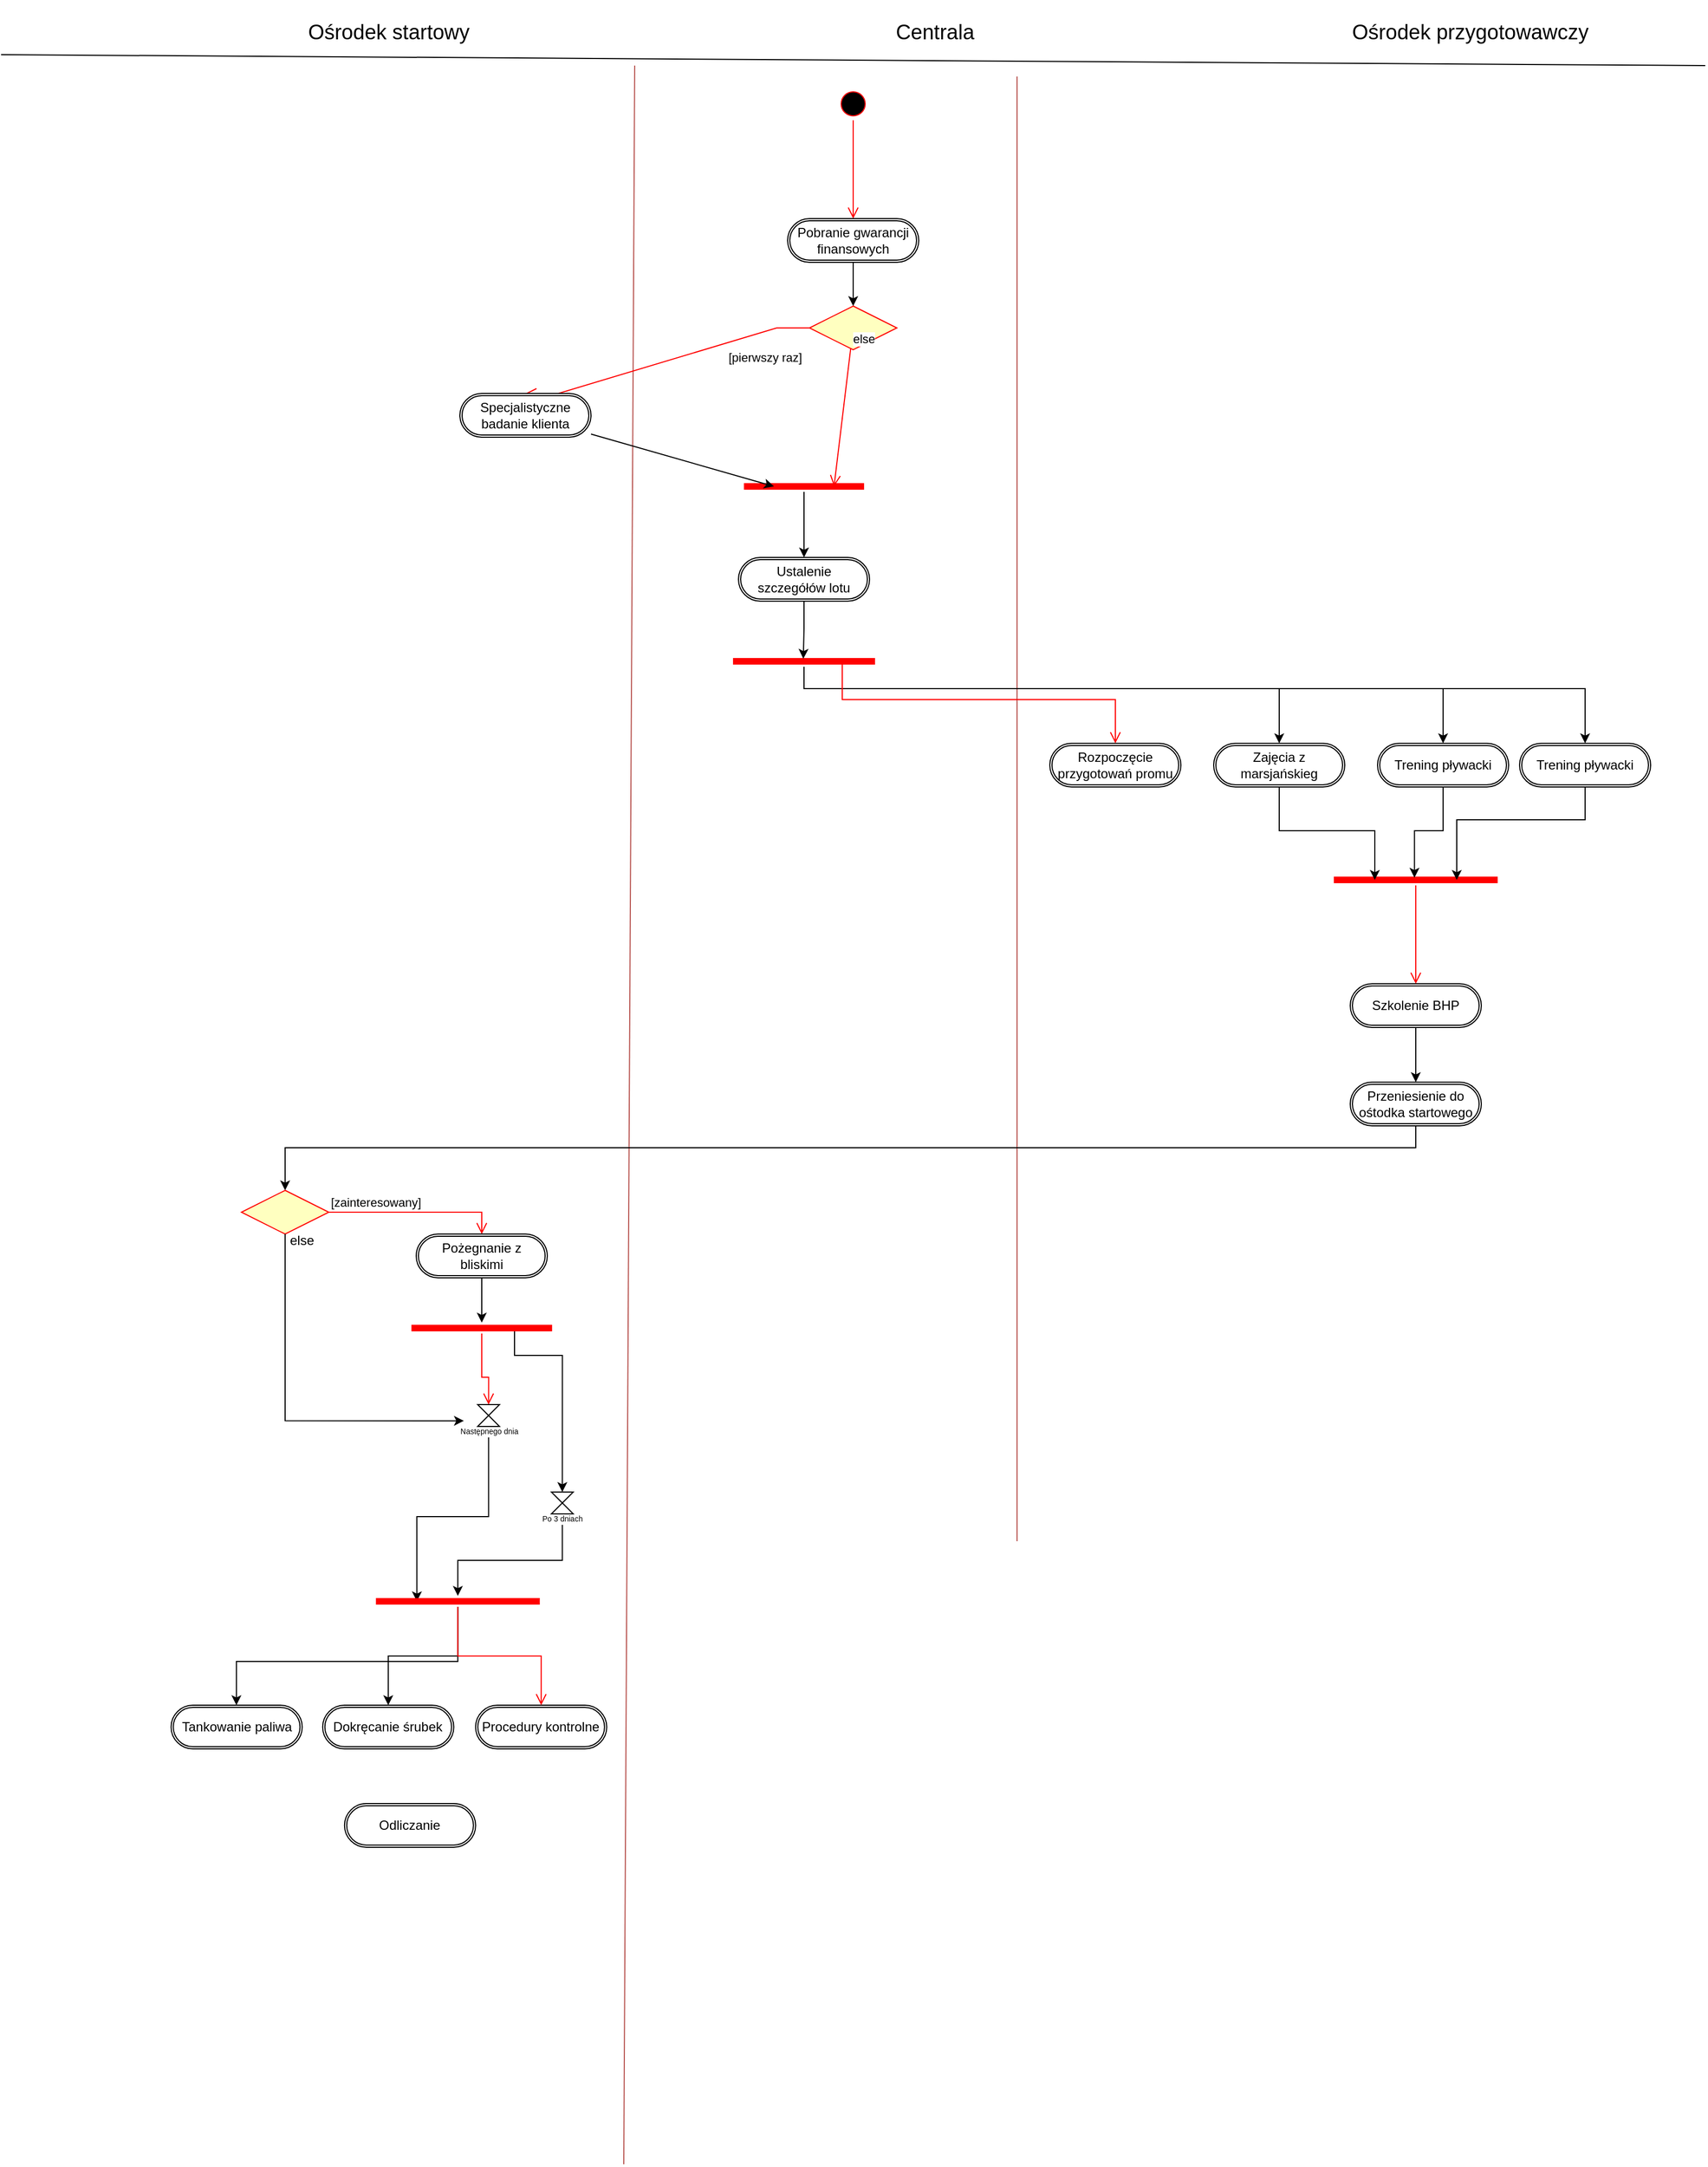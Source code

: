 <mxfile version="24.0.7" type="github">
  <diagram name="Strona-1" id="fh5TAvCRtC4qOcJ-2T7q">
    <mxGraphModel dx="1988" dy="1801" grid="1" gridSize="10" guides="1" tooltips="1" connect="1" arrows="1" fold="1" page="1" pageScale="1" pageWidth="827" pageHeight="1169" math="0" shadow="0">
      <root>
        <mxCell id="0" />
        <mxCell id="1" parent="0" />
        <mxCell id="5CeIky1JOv600O0GGPSP-2" value="" style="ellipse;html=1;shape=startState;fillColor=#000000;strokeColor=#ff0000;" parent="1" vertex="1">
          <mxGeometry x="315" y="60" width="30" height="30" as="geometry" />
        </mxCell>
        <mxCell id="5CeIky1JOv600O0GGPSP-3" value="" style="edgeStyle=orthogonalEdgeStyle;html=1;verticalAlign=bottom;endArrow=open;endSize=8;strokeColor=#ff0000;rounded=0;entryX=0.5;entryY=0;entryDx=0;entryDy=0;" parent="1" source="5CeIky1JOv600O0GGPSP-2" target="5CeIky1JOv600O0GGPSP-15" edge="1">
          <mxGeometry relative="1" as="geometry">
            <mxPoint x="415" y="130" as="targetPoint" />
            <Array as="points">
              <mxPoint x="330" y="140" />
              <mxPoint x="330" y="140" />
            </Array>
          </mxGeometry>
        </mxCell>
        <mxCell id="5CeIky1JOv600O0GGPSP-4" value="&lt;font style=&quot;font-size: 19px;&quot;&gt;Centrala&lt;/font&gt;" style="text;html=1;align=center;verticalAlign=middle;whiteSpace=wrap;rounded=0;" parent="1" vertex="1">
          <mxGeometry x="340" y="-20" width="130" height="60" as="geometry" />
        </mxCell>
        <mxCell id="5CeIky1JOv600O0GGPSP-5" value="" style="endArrow=none;html=1;rounded=0;" parent="1" edge="1">
          <mxGeometry width="50" height="50" relative="1" as="geometry">
            <mxPoint x="-450" y="30" as="sourcePoint" />
            <mxPoint x="1110" y="40" as="targetPoint" />
          </mxGeometry>
        </mxCell>
        <mxCell id="5CeIky1JOv600O0GGPSP-6" value="" style="endArrow=none;html=1;rounded=0;fillColor=#f8cecc;strokeColor=#b85450;" parent="1" edge="1">
          <mxGeometry width="50" height="50" relative="1" as="geometry">
            <mxPoint x="120" y="1960" as="sourcePoint" />
            <mxPoint x="130" y="40" as="targetPoint" />
          </mxGeometry>
        </mxCell>
        <mxCell id="5CeIky1JOv600O0GGPSP-7" value="" style="endArrow=none;html=1;rounded=0;fillColor=#f8cecc;strokeColor=#b85450;" parent="1" edge="1">
          <mxGeometry width="50" height="50" relative="1" as="geometry">
            <mxPoint x="480" y="1390" as="sourcePoint" />
            <mxPoint x="480" y="50" as="targetPoint" />
          </mxGeometry>
        </mxCell>
        <mxCell id="5CeIky1JOv600O0GGPSP-8" value="&lt;font style=&quot;font-size: 19px;&quot;&gt;Ośrodek przygotowawczy&lt;/font&gt;" style="text;html=1;align=center;verticalAlign=middle;whiteSpace=wrap;rounded=0;" parent="1" vertex="1">
          <mxGeometry x="780" y="-20" width="230" height="60" as="geometry" />
        </mxCell>
        <mxCell id="5CeIky1JOv600O0GGPSP-9" value="&lt;font style=&quot;font-size: 19px;&quot;&gt;Ośrodek startowy&lt;/font&gt;" style="text;html=1;align=center;verticalAlign=middle;whiteSpace=wrap;rounded=0;" parent="1" vertex="1">
          <mxGeometry x="-220" y="-20" width="250" height="60" as="geometry" />
        </mxCell>
        <mxCell id="5CeIky1JOv600O0GGPSP-11" value="" style="rhombus;whiteSpace=wrap;html=1;fontColor=#000000;fillColor=#ffffc0;strokeColor=#ff0000;" parent="1" vertex="1">
          <mxGeometry x="290" y="260" width="80" height="40" as="geometry" />
        </mxCell>
        <mxCell id="5CeIky1JOv600O0GGPSP-12" value="else" style="html=1;align=left;verticalAlign=bottom;endArrow=open;endSize=8;strokeColor=#ff0000;rounded=0;entryX=0.75;entryY=0.5;entryDx=0;entryDy=0;entryPerimeter=0;" parent="1" source="5CeIky1JOv600O0GGPSP-11" target="5CeIky1JOv600O0GGPSP-20" edge="1">
          <mxGeometry x="-1" relative="1" as="geometry">
            <mxPoint x="300" y="370" as="targetPoint" />
          </mxGeometry>
        </mxCell>
        <mxCell id="5CeIky1JOv600O0GGPSP-13" value="[pierwszy raz]" style="edgeStyle=entityRelationEdgeStyle;html=1;align=left;verticalAlign=top;endArrow=open;endSize=8;strokeColor=#ff0000;rounded=0;entryX=0.5;entryY=0;entryDx=0;entryDy=0;" parent="1" source="5CeIky1JOv600O0GGPSP-11" target="5CeIky1JOv600O0GGPSP-17" edge="1">
          <mxGeometry x="-0.418" relative="1" as="geometry">
            <mxPoint x="30" y="330" as="targetPoint" />
            <mxPoint as="offset" />
          </mxGeometry>
        </mxCell>
        <mxCell id="5CeIky1JOv600O0GGPSP-16" style="edgeStyle=orthogonalEdgeStyle;rounded=0;orthogonalLoop=1;jettySize=auto;html=1;entryX=0.5;entryY=0;entryDx=0;entryDy=0;" parent="1" source="5CeIky1JOv600O0GGPSP-15" target="5CeIky1JOv600O0GGPSP-11" edge="1">
          <mxGeometry relative="1" as="geometry" />
        </mxCell>
        <mxCell id="5CeIky1JOv600O0GGPSP-15" value="Pobranie gwarancji finansowych" style="shape=ext;double=1;rounded=1;whiteSpace=wrap;html=1;arcSize=50;" parent="1" vertex="1">
          <mxGeometry x="270" y="180" width="120" height="40" as="geometry" />
        </mxCell>
        <mxCell id="5CeIky1JOv600O0GGPSP-17" value="Specjalistyczne badanie klienta" style="shape=ext;double=1;rounded=1;whiteSpace=wrap;html=1;arcSize=50;" parent="1" vertex="1">
          <mxGeometry x="-30" y="340" width="120" height="40" as="geometry" />
        </mxCell>
        <mxCell id="5CeIky1JOv600O0GGPSP-18" value="Ustalenie szczegółów lotu" style="shape=ext;double=1;rounded=1;whiteSpace=wrap;html=1;arcSize=50;" parent="1" vertex="1">
          <mxGeometry x="225" y="490" width="120" height="40" as="geometry" />
        </mxCell>
        <mxCell id="5CeIky1JOv600O0GGPSP-21" style="edgeStyle=orthogonalEdgeStyle;rounded=0;orthogonalLoop=1;jettySize=auto;html=1;entryX=0.5;entryY=0;entryDx=0;entryDy=0;" parent="1" source="5CeIky1JOv600O0GGPSP-20" target="5CeIky1JOv600O0GGPSP-18" edge="1">
          <mxGeometry relative="1" as="geometry" />
        </mxCell>
        <mxCell id="5CeIky1JOv600O0GGPSP-20" value="" style="shape=line;html=1;strokeWidth=6;strokeColor=#ff0000;" parent="1" vertex="1">
          <mxGeometry x="230" y="420" width="110" height="10" as="geometry" />
        </mxCell>
        <mxCell id="5CeIky1JOv600O0GGPSP-22" style="rounded=0;orthogonalLoop=1;jettySize=auto;html=1;entryX=0.25;entryY=0.5;entryDx=0;entryDy=0;entryPerimeter=0;" parent="1" source="5CeIky1JOv600O0GGPSP-17" target="5CeIky1JOv600O0GGPSP-20" edge="1">
          <mxGeometry relative="1" as="geometry" />
        </mxCell>
        <mxCell id="5CeIky1JOv600O0GGPSP-23" value="Rozpoczęcie przygotowań promu" style="shape=ext;double=1;rounded=1;whiteSpace=wrap;html=1;arcSize=50;" parent="1" vertex="1">
          <mxGeometry x="510" y="660" width="120" height="40" as="geometry" />
        </mxCell>
        <mxCell id="5CeIky1JOv600O0GGPSP-48" style="edgeStyle=orthogonalEdgeStyle;rounded=0;orthogonalLoop=1;jettySize=auto;html=1;entryX=0.5;entryY=0;entryDx=0;entryDy=0;" parent="1" source="5CeIky1JOv600O0GGPSP-26" target="5CeIky1JOv600O0GGPSP-33" edge="1">
          <mxGeometry relative="1" as="geometry">
            <Array as="points">
              <mxPoint x="285" y="610" />
              <mxPoint x="720" y="610" />
            </Array>
          </mxGeometry>
        </mxCell>
        <mxCell id="5CeIky1JOv600O0GGPSP-49" style="edgeStyle=orthogonalEdgeStyle;rounded=0;orthogonalLoop=1;jettySize=auto;html=1;entryX=0.5;entryY=0;entryDx=0;entryDy=0;" parent="1" source="5CeIky1JOv600O0GGPSP-26" target="5CeIky1JOv600O0GGPSP-31" edge="1">
          <mxGeometry relative="1" as="geometry">
            <Array as="points">
              <mxPoint x="285" y="610" />
              <mxPoint x="870" y="610" />
            </Array>
          </mxGeometry>
        </mxCell>
        <mxCell id="5CeIky1JOv600O0GGPSP-50" style="edgeStyle=orthogonalEdgeStyle;rounded=0;orthogonalLoop=1;jettySize=auto;html=1;entryX=0.5;entryY=0;entryDx=0;entryDy=0;" parent="1" source="5CeIky1JOv600O0GGPSP-26" target="5CeIky1JOv600O0GGPSP-29" edge="1">
          <mxGeometry relative="1" as="geometry">
            <Array as="points">
              <mxPoint x="285" y="610" />
              <mxPoint x="1000" y="610" />
            </Array>
          </mxGeometry>
        </mxCell>
        <mxCell id="5CeIky1JOv600O0GGPSP-26" value="" style="shape=line;html=1;strokeWidth=6;strokeColor=#ff0000;" parent="1" vertex="1">
          <mxGeometry x="220" y="580" width="130" height="10" as="geometry" />
        </mxCell>
        <mxCell id="5CeIky1JOv600O0GGPSP-27" value="" style="edgeStyle=orthogonalEdgeStyle;html=1;verticalAlign=bottom;endArrow=open;endSize=8;strokeColor=#ff0000;rounded=0;entryX=0.5;entryY=0;entryDx=0;entryDy=0;" parent="1" target="5CeIky1JOv600O0GGPSP-23" edge="1">
          <mxGeometry relative="1" as="geometry">
            <mxPoint x="315" y="660" as="targetPoint" />
            <mxPoint x="320" y="587" as="sourcePoint" />
            <Array as="points">
              <mxPoint x="320" y="620" />
              <mxPoint x="570" y="620" />
            </Array>
          </mxGeometry>
        </mxCell>
        <mxCell id="5CeIky1JOv600O0GGPSP-28" style="edgeStyle=orthogonalEdgeStyle;rounded=0;orthogonalLoop=1;jettySize=auto;html=1;entryX=0.495;entryY=0.267;entryDx=0;entryDy=0;entryPerimeter=0;" parent="1" source="5CeIky1JOv600O0GGPSP-18" target="5CeIky1JOv600O0GGPSP-26" edge="1">
          <mxGeometry relative="1" as="geometry" />
        </mxCell>
        <mxCell id="5CeIky1JOv600O0GGPSP-29" value="Trening pływacki" style="shape=ext;double=1;rounded=1;whiteSpace=wrap;html=1;arcSize=50;" parent="1" vertex="1">
          <mxGeometry x="940" y="660" width="120" height="40" as="geometry" />
        </mxCell>
        <mxCell id="5CeIky1JOv600O0GGPSP-31" value="Trening pływacki" style="shape=ext;double=1;rounded=1;whiteSpace=wrap;html=1;arcSize=50;" parent="1" vertex="1">
          <mxGeometry x="810" y="660" width="120" height="40" as="geometry" />
        </mxCell>
        <mxCell id="5CeIky1JOv600O0GGPSP-33" value="Zajęcia z marsjańskieg" style="shape=ext;double=1;rounded=1;whiteSpace=wrap;html=1;arcSize=50;" parent="1" vertex="1">
          <mxGeometry x="660" y="660" width="120" height="40" as="geometry" />
        </mxCell>
        <mxCell id="5CeIky1JOv600O0GGPSP-47" style="edgeStyle=orthogonalEdgeStyle;rounded=0;orthogonalLoop=1;jettySize=auto;html=1;entryX=0.5;entryY=0;entryDx=0;entryDy=0;" parent="1" source="5CeIky1JOv600O0GGPSP-36" target="5CeIky1JOv600O0GGPSP-46" edge="1">
          <mxGeometry relative="1" as="geometry" />
        </mxCell>
        <mxCell id="5CeIky1JOv600O0GGPSP-36" value="Szkolenie BHP" style="shape=ext;double=1;rounded=1;whiteSpace=wrap;html=1;arcSize=50;" parent="1" vertex="1">
          <mxGeometry x="785" y="880" width="120" height="40" as="geometry" />
        </mxCell>
        <mxCell id="5CeIky1JOv600O0GGPSP-41" value="" style="shape=line;html=1;strokeWidth=6;strokeColor=#ff0000;" parent="1" vertex="1">
          <mxGeometry x="770" y="780" width="150" height="10" as="geometry" />
        </mxCell>
        <mxCell id="5CeIky1JOv600O0GGPSP-42" value="" style="edgeStyle=orthogonalEdgeStyle;html=1;verticalAlign=bottom;endArrow=open;endSize=8;strokeColor=#ff0000;rounded=0;entryX=0.5;entryY=0;entryDx=0;entryDy=0;" parent="1" source="5CeIky1JOv600O0GGPSP-41" edge="1">
          <mxGeometry relative="1" as="geometry">
            <mxPoint x="845" y="880" as="targetPoint" />
          </mxGeometry>
        </mxCell>
        <mxCell id="5CeIky1JOv600O0GGPSP-43" style="edgeStyle=orthogonalEdgeStyle;rounded=0;orthogonalLoop=1;jettySize=auto;html=1;entryX=0.25;entryY=0.5;entryDx=0;entryDy=0;entryPerimeter=0;" parent="1" source="5CeIky1JOv600O0GGPSP-33" target="5CeIky1JOv600O0GGPSP-41" edge="1">
          <mxGeometry relative="1" as="geometry" />
        </mxCell>
        <mxCell id="5CeIky1JOv600O0GGPSP-44" style="edgeStyle=orthogonalEdgeStyle;rounded=0;orthogonalLoop=1;jettySize=auto;html=1;entryX=0.492;entryY=0.3;entryDx=0;entryDy=0;entryPerimeter=0;" parent="1" source="5CeIky1JOv600O0GGPSP-31" target="5CeIky1JOv600O0GGPSP-41" edge="1">
          <mxGeometry relative="1" as="geometry" />
        </mxCell>
        <mxCell id="5CeIky1JOv600O0GGPSP-45" style="edgeStyle=orthogonalEdgeStyle;rounded=0;orthogonalLoop=1;jettySize=auto;html=1;entryX=0.75;entryY=0.5;entryDx=0;entryDy=0;entryPerimeter=0;" parent="1" source="5CeIky1JOv600O0GGPSP-29" target="5CeIky1JOv600O0GGPSP-41" edge="1">
          <mxGeometry relative="1" as="geometry">
            <Array as="points">
              <mxPoint x="1000" y="730" />
              <mxPoint x="882" y="730" />
            </Array>
          </mxGeometry>
        </mxCell>
        <mxCell id="5CeIky1JOv600O0GGPSP-55" style="edgeStyle=orthogonalEdgeStyle;rounded=0;orthogonalLoop=1;jettySize=auto;html=1;entryX=0.5;entryY=0;entryDx=0;entryDy=0;" parent="1" source="5CeIky1JOv600O0GGPSP-46" target="5CeIky1JOv600O0GGPSP-51" edge="1">
          <mxGeometry relative="1" as="geometry">
            <Array as="points">
              <mxPoint x="845" y="1030" />
              <mxPoint x="-190" y="1030" />
            </Array>
          </mxGeometry>
        </mxCell>
        <mxCell id="5CeIky1JOv600O0GGPSP-46" value="Przeniesienie do ośtodka startowego" style="shape=ext;double=1;rounded=1;whiteSpace=wrap;html=1;arcSize=50;" parent="1" vertex="1">
          <mxGeometry x="785" y="970" width="120" height="40" as="geometry" />
        </mxCell>
        <mxCell id="5CeIky1JOv600O0GGPSP-51" value="" style="rhombus;whiteSpace=wrap;html=1;fontColor=#000000;fillColor=#ffffc0;strokeColor=#ff0000;" parent="1" vertex="1">
          <mxGeometry x="-230" y="1069" width="80" height="40" as="geometry" />
        </mxCell>
        <mxCell id="5CeIky1JOv600O0GGPSP-52" value="[zainteresowany]" style="edgeStyle=orthogonalEdgeStyle;html=1;align=left;verticalAlign=bottom;endArrow=open;endSize=8;strokeColor=#ff0000;rounded=0;entryX=0.5;entryY=0;entryDx=0;entryDy=0;" parent="1" source="5CeIky1JOv600O0GGPSP-51" target="5CeIky1JOv600O0GGPSP-56" edge="1">
          <mxGeometry x="-1" relative="1" as="geometry">
            <mxPoint x="-50" y="1089" as="targetPoint" />
            <mxPoint as="offset" />
          </mxGeometry>
        </mxCell>
        <mxCell id="HoDOH48BJP-W4IzTHwKc-18" style="edgeStyle=orthogonalEdgeStyle;rounded=0;orthogonalLoop=1;jettySize=auto;html=1;" edge="1" parent="1" source="5CeIky1JOv600O0GGPSP-56" target="HoDOH48BJP-W4IzTHwKc-16">
          <mxGeometry relative="1" as="geometry" />
        </mxCell>
        <mxCell id="5CeIky1JOv600O0GGPSP-56" value="Pożegnanie z bliskimi" style="shape=ext;double=1;rounded=1;whiteSpace=wrap;html=1;arcSize=50;" parent="1" vertex="1">
          <mxGeometry x="-70" y="1109" width="120" height="40" as="geometry" />
        </mxCell>
        <mxCell id="HoDOH48BJP-W4IzTHwKc-4" value="" style="triangle;whiteSpace=wrap;html=1;rotation=90;" vertex="1" parent="1">
          <mxGeometry x="58.75" y="1340" width="10" height="20" as="geometry" />
        </mxCell>
        <mxCell id="HoDOH48BJP-W4IzTHwKc-5" value="" style="triangle;whiteSpace=wrap;html=1;rotation=-90;" vertex="1" parent="1">
          <mxGeometry x="58.75" y="1350" width="10" height="20" as="geometry" />
        </mxCell>
        <mxCell id="HoDOH48BJP-W4IzTHwKc-39" value="" style="edgeStyle=orthogonalEdgeStyle;rounded=0;orthogonalLoop=1;jettySize=auto;html=1;" edge="1" parent="1" source="HoDOH48BJP-W4IzTHwKc-6" target="HoDOH48BJP-W4IzTHwKc-33">
          <mxGeometry relative="1" as="geometry" />
        </mxCell>
        <mxCell id="HoDOH48BJP-W4IzTHwKc-6" value="&lt;font style=&quot;font-size: 7px;&quot;&gt;Po 3 dniach&lt;/font&gt;" style="text;html=1;align=center;verticalAlign=middle;whiteSpace=wrap;rounded=0;" vertex="1" parent="1">
          <mxGeometry x="30" y="1360" width="67.5" height="15" as="geometry" />
        </mxCell>
        <mxCell id="HoDOH48BJP-W4IzTHwKc-38" style="edgeStyle=orthogonalEdgeStyle;rounded=0;orthogonalLoop=1;jettySize=auto;html=1;entryX=0;entryY=0.5;entryDx=0;entryDy=0;exitX=0.75;exitY=0.5;exitDx=0;exitDy=0;exitPerimeter=0;" edge="1" parent="1" source="HoDOH48BJP-W4IzTHwKc-16" target="HoDOH48BJP-W4IzTHwKc-4">
          <mxGeometry relative="1" as="geometry">
            <Array as="points">
              <mxPoint x="20" y="1195" />
              <mxPoint x="20" y="1220" />
              <mxPoint x="64" y="1220" />
            </Array>
          </mxGeometry>
        </mxCell>
        <mxCell id="HoDOH48BJP-W4IzTHwKc-16" value="" style="shape=line;html=1;strokeWidth=6;strokeColor=#ff0000;" vertex="1" parent="1">
          <mxGeometry x="-74.37" y="1190" width="128.75" height="10" as="geometry" />
        </mxCell>
        <mxCell id="HoDOH48BJP-W4IzTHwKc-17" value="" style="edgeStyle=orthogonalEdgeStyle;html=1;verticalAlign=bottom;endArrow=open;endSize=8;strokeColor=#ff0000;rounded=0;entryX=0;entryY=0.5;entryDx=0;entryDy=0;" edge="1" source="HoDOH48BJP-W4IzTHwKc-16" parent="1" target="HoDOH48BJP-W4IzTHwKc-22">
          <mxGeometry relative="1" as="geometry">
            <mxPoint y="1240" as="targetPoint" />
            <Array as="points">
              <mxPoint x="-10" y="1240" />
              <mxPoint x="-4" y="1240" />
            </Array>
          </mxGeometry>
        </mxCell>
        <mxCell id="HoDOH48BJP-W4IzTHwKc-19" style="edgeStyle=orthogonalEdgeStyle;rounded=0;orthogonalLoop=1;jettySize=auto;html=1;entryX=0.165;entryY=-0.011;entryDx=0;entryDy=0;entryPerimeter=0;" edge="1" parent="1" source="5CeIky1JOv600O0GGPSP-51" target="HoDOH48BJP-W4IzTHwKc-24">
          <mxGeometry relative="1" as="geometry">
            <mxPoint x="-189.64" y="1195.67" as="targetPoint" />
            <Array as="points">
              <mxPoint x="-190" y="1280" />
            </Array>
          </mxGeometry>
        </mxCell>
        <mxCell id="HoDOH48BJP-W4IzTHwKc-20" value="else" style="text;html=1;align=center;verticalAlign=middle;resizable=0;points=[];autosize=1;strokeColor=none;fillColor=none;" vertex="1" parent="1">
          <mxGeometry x="-200" y="1100" width="50" height="30" as="geometry" />
        </mxCell>
        <mxCell id="HoDOH48BJP-W4IzTHwKc-22" value="" style="triangle;whiteSpace=wrap;html=1;rotation=90;" vertex="1" parent="1">
          <mxGeometry x="-8.75" y="1260" width="10" height="20" as="geometry" />
        </mxCell>
        <mxCell id="HoDOH48BJP-W4IzTHwKc-23" value="" style="triangle;whiteSpace=wrap;html=1;rotation=-90;" vertex="1" parent="1">
          <mxGeometry x="-8.75" y="1270" width="10" height="20" as="geometry" />
        </mxCell>
        <mxCell id="HoDOH48BJP-W4IzTHwKc-32" style="edgeStyle=orthogonalEdgeStyle;rounded=0;orthogonalLoop=1;jettySize=auto;html=1;entryX=0.25;entryY=0.5;entryDx=0;entryDy=0;entryPerimeter=0;" edge="1" parent="1" source="HoDOH48BJP-W4IzTHwKc-24" target="HoDOH48BJP-W4IzTHwKc-33">
          <mxGeometry relative="1" as="geometry">
            <mxPoint x="50" y="1470" as="targetPoint" />
          </mxGeometry>
        </mxCell>
        <mxCell id="HoDOH48BJP-W4IzTHwKc-24" value="&lt;font style=&quot;font-size: 7px;&quot;&gt;Następnego dnia&lt;/font&gt;" style="text;html=1;align=center;verticalAlign=middle;whiteSpace=wrap;rounded=0;" vertex="1" parent="1">
          <mxGeometry x="-37.5" y="1280" width="67.5" height="15" as="geometry" />
        </mxCell>
        <mxCell id="HoDOH48BJP-W4IzTHwKc-28" value="Tankowanie paliwa" style="shape=ext;double=1;rounded=1;whiteSpace=wrap;html=1;arcSize=50;" vertex="1" parent="1">
          <mxGeometry x="-294.37" y="1540" width="120" height="40" as="geometry" />
        </mxCell>
        <mxCell id="HoDOH48BJP-W4IzTHwKc-29" value="Dokręcanie śrubek" style="shape=ext;double=1;rounded=1;whiteSpace=wrap;html=1;arcSize=50;" vertex="1" parent="1">
          <mxGeometry x="-155.61" y="1540" width="120" height="40" as="geometry" />
        </mxCell>
        <mxCell id="HoDOH48BJP-W4IzTHwKc-30" value="Procedury kontrolne" style="shape=ext;double=1;rounded=1;whiteSpace=wrap;html=1;arcSize=50;" vertex="1" parent="1">
          <mxGeometry x="-15.62" y="1540" width="120" height="40" as="geometry" />
        </mxCell>
        <mxCell id="HoDOH48BJP-W4IzTHwKc-31" value="Odliczanie" style="shape=ext;double=1;rounded=1;whiteSpace=wrap;html=1;arcSize=50;" vertex="1" parent="1">
          <mxGeometry x="-135.62" y="1630" width="120" height="40" as="geometry" />
        </mxCell>
        <mxCell id="HoDOH48BJP-W4IzTHwKc-35" style="edgeStyle=orthogonalEdgeStyle;rounded=0;orthogonalLoop=1;jettySize=auto;html=1;" edge="1" parent="1" source="HoDOH48BJP-W4IzTHwKc-33" target="HoDOH48BJP-W4IzTHwKc-29">
          <mxGeometry relative="1" as="geometry" />
        </mxCell>
        <mxCell id="HoDOH48BJP-W4IzTHwKc-36" style="edgeStyle=orthogonalEdgeStyle;rounded=0;orthogonalLoop=1;jettySize=auto;html=1;" edge="1" parent="1" source="HoDOH48BJP-W4IzTHwKc-33" target="HoDOH48BJP-W4IzTHwKc-28">
          <mxGeometry relative="1" as="geometry">
            <Array as="points">
              <mxPoint x="-31.62" y="1500" />
              <mxPoint x="-234.62" y="1500" />
            </Array>
          </mxGeometry>
        </mxCell>
        <mxCell id="HoDOH48BJP-W4IzTHwKc-33" value="" style="shape=line;html=1;strokeWidth=6;strokeColor=#ff0000;" vertex="1" parent="1">
          <mxGeometry x="-106.87" y="1440" width="150" height="10" as="geometry" />
        </mxCell>
        <mxCell id="HoDOH48BJP-W4IzTHwKc-34" value="" style="edgeStyle=orthogonalEdgeStyle;html=1;verticalAlign=bottom;endArrow=open;endSize=8;strokeColor=#ff0000;rounded=0;" edge="1" source="HoDOH48BJP-W4IzTHwKc-33" parent="1" target="HoDOH48BJP-W4IzTHwKc-30">
          <mxGeometry relative="1" as="geometry">
            <mxPoint x="-36.62" y="1520" as="targetPoint" />
          </mxGeometry>
        </mxCell>
      </root>
    </mxGraphModel>
  </diagram>
</mxfile>
